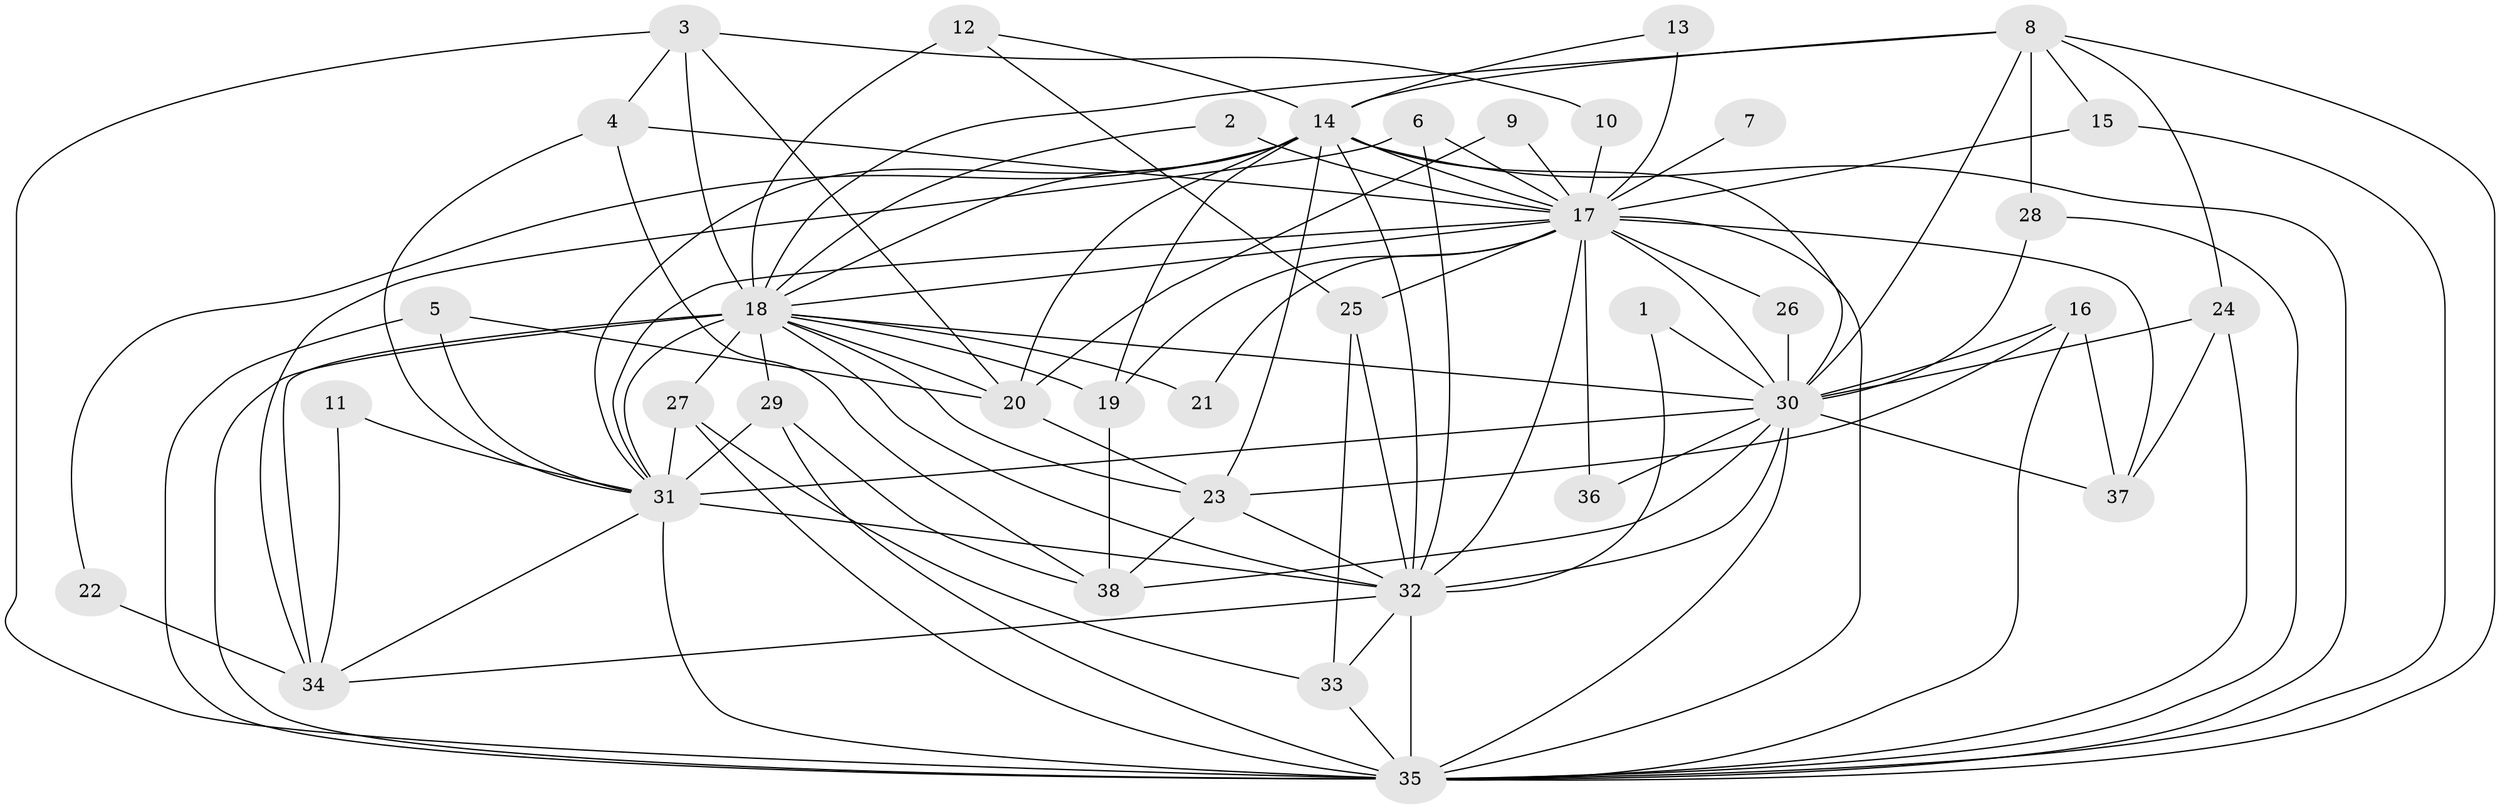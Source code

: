 // original degree distribution, {13: 0.010869565217391304, 12: 0.010869565217391304, 19: 0.010869565217391304, 23: 0.010869565217391304, 16: 0.021739130434782608, 14: 0.010869565217391304, 35: 0.010869565217391304, 24: 0.010869565217391304, 20: 0.010869565217391304, 4: 0.11956521739130435, 7: 0.03260869565217391, 2: 0.5543478260869565, 3: 0.14130434782608695, 5: 0.043478260869565216}
// Generated by graph-tools (version 1.1) at 2025/36/03/04/25 23:36:21]
// undirected, 38 vertices, 106 edges
graph export_dot {
  node [color=gray90,style=filled];
  1;
  2;
  3;
  4;
  5;
  6;
  7;
  8;
  9;
  10;
  11;
  12;
  13;
  14;
  15;
  16;
  17;
  18;
  19;
  20;
  21;
  22;
  23;
  24;
  25;
  26;
  27;
  28;
  29;
  30;
  31;
  32;
  33;
  34;
  35;
  36;
  37;
  38;
  1 -- 30 [weight=1.0];
  1 -- 32 [weight=1.0];
  2 -- 17 [weight=1.0];
  2 -- 18 [weight=1.0];
  3 -- 4 [weight=1.0];
  3 -- 10 [weight=1.0];
  3 -- 18 [weight=1.0];
  3 -- 20 [weight=2.0];
  3 -- 35 [weight=2.0];
  4 -- 17 [weight=3.0];
  4 -- 31 [weight=1.0];
  4 -- 38 [weight=1.0];
  5 -- 20 [weight=1.0];
  5 -- 31 [weight=1.0];
  5 -- 35 [weight=1.0];
  6 -- 17 [weight=1.0];
  6 -- 32 [weight=1.0];
  6 -- 34 [weight=1.0];
  7 -- 17 [weight=2.0];
  8 -- 14 [weight=1.0];
  8 -- 15 [weight=1.0];
  8 -- 18 [weight=1.0];
  8 -- 24 [weight=1.0];
  8 -- 28 [weight=2.0];
  8 -- 30 [weight=1.0];
  8 -- 35 [weight=1.0];
  9 -- 17 [weight=1.0];
  9 -- 20 [weight=1.0];
  10 -- 17 [weight=1.0];
  11 -- 31 [weight=1.0];
  11 -- 34 [weight=1.0];
  12 -- 14 [weight=1.0];
  12 -- 18 [weight=2.0];
  12 -- 25 [weight=1.0];
  13 -- 14 [weight=1.0];
  13 -- 17 [weight=2.0];
  14 -- 17 [weight=1.0];
  14 -- 18 [weight=2.0];
  14 -- 19 [weight=1.0];
  14 -- 20 [weight=1.0];
  14 -- 22 [weight=1.0];
  14 -- 23 [weight=1.0];
  14 -- 30 [weight=2.0];
  14 -- 31 [weight=2.0];
  14 -- 32 [weight=2.0];
  14 -- 35 [weight=4.0];
  15 -- 17 [weight=1.0];
  15 -- 35 [weight=1.0];
  16 -- 23 [weight=1.0];
  16 -- 30 [weight=1.0];
  16 -- 35 [weight=1.0];
  16 -- 37 [weight=1.0];
  17 -- 18 [weight=1.0];
  17 -- 19 [weight=2.0];
  17 -- 21 [weight=1.0];
  17 -- 25 [weight=2.0];
  17 -- 26 [weight=1.0];
  17 -- 30 [weight=1.0];
  17 -- 31 [weight=2.0];
  17 -- 32 [weight=2.0];
  17 -- 35 [weight=4.0];
  17 -- 36 [weight=1.0];
  17 -- 37 [weight=1.0];
  18 -- 19 [weight=1.0];
  18 -- 20 [weight=1.0];
  18 -- 21 [weight=1.0];
  18 -- 23 [weight=1.0];
  18 -- 27 [weight=1.0];
  18 -- 29 [weight=1.0];
  18 -- 30 [weight=1.0];
  18 -- 31 [weight=2.0];
  18 -- 32 [weight=1.0];
  18 -- 34 [weight=2.0];
  18 -- 35 [weight=4.0];
  19 -- 38 [weight=1.0];
  20 -- 23 [weight=1.0];
  22 -- 34 [weight=1.0];
  23 -- 32 [weight=1.0];
  23 -- 38 [weight=1.0];
  24 -- 30 [weight=1.0];
  24 -- 35 [weight=1.0];
  24 -- 37 [weight=1.0];
  25 -- 32 [weight=1.0];
  25 -- 33 [weight=1.0];
  26 -- 30 [weight=1.0];
  27 -- 31 [weight=1.0];
  27 -- 33 [weight=1.0];
  27 -- 35 [weight=1.0];
  28 -- 30 [weight=1.0];
  28 -- 35 [weight=1.0];
  29 -- 31 [weight=1.0];
  29 -- 35 [weight=1.0];
  29 -- 38 [weight=1.0];
  30 -- 31 [weight=4.0];
  30 -- 32 [weight=2.0];
  30 -- 35 [weight=4.0];
  30 -- 36 [weight=1.0];
  30 -- 37 [weight=1.0];
  30 -- 38 [weight=1.0];
  31 -- 32 [weight=3.0];
  31 -- 34 [weight=1.0];
  31 -- 35 [weight=7.0];
  32 -- 33 [weight=1.0];
  32 -- 34 [weight=1.0];
  32 -- 35 [weight=3.0];
  33 -- 35 [weight=1.0];
}
